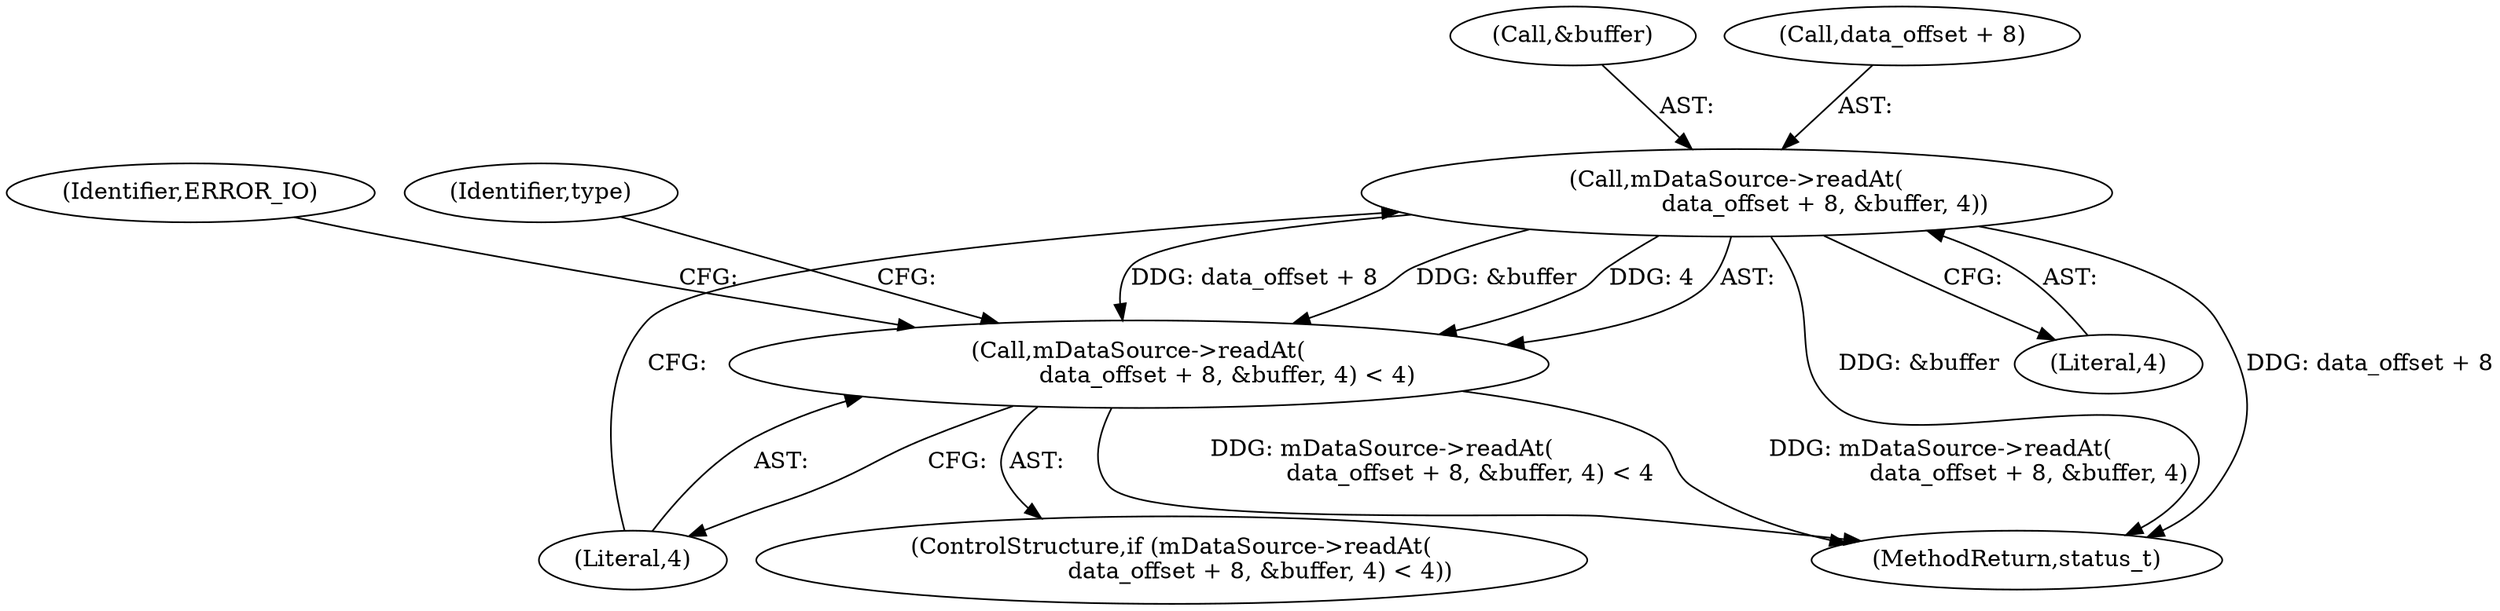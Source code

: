 digraph "0_Android_6fe85f7e15203e48df2cc3e8e1c4bc6ad49dc968@API" {
"1002605" [label="(Call,mDataSource->readAt(\n                        data_offset + 8, &buffer, 4))"];
"1002604" [label="(Call,mDataSource->readAt(\n                        data_offset + 8, &buffer, 4) < 4)"];
"1002609" [label="(Call,&buffer)"];
"1002604" [label="(Call,mDataSource->readAt(\n                        data_offset + 8, &buffer, 4) < 4)"];
"1002605" [label="(Call,mDataSource->readAt(\n                        data_offset + 8, &buffer, 4))"];
"1002927" [label="(MethodReturn,status_t)"];
"1002606" [label="(Call,data_offset + 8)"];
"1002611" [label="(Literal,4)"];
"1002603" [label="(ControlStructure,if (mDataSource->readAt(\n                        data_offset + 8, &buffer, 4) < 4))"];
"1002612" [label="(Literal,4)"];
"1002615" [label="(Identifier,ERROR_IO)"];
"1002618" [label="(Identifier,type)"];
"1002605" -> "1002604"  [label="AST: "];
"1002605" -> "1002611"  [label="CFG: "];
"1002606" -> "1002605"  [label="AST: "];
"1002609" -> "1002605"  [label="AST: "];
"1002611" -> "1002605"  [label="AST: "];
"1002612" -> "1002605"  [label="CFG: "];
"1002605" -> "1002927"  [label="DDG: &buffer"];
"1002605" -> "1002927"  [label="DDG: data_offset + 8"];
"1002605" -> "1002604"  [label="DDG: data_offset + 8"];
"1002605" -> "1002604"  [label="DDG: &buffer"];
"1002605" -> "1002604"  [label="DDG: 4"];
"1002604" -> "1002603"  [label="AST: "];
"1002604" -> "1002612"  [label="CFG: "];
"1002612" -> "1002604"  [label="AST: "];
"1002615" -> "1002604"  [label="CFG: "];
"1002618" -> "1002604"  [label="CFG: "];
"1002604" -> "1002927"  [label="DDG: mDataSource->readAt(\n                        data_offset + 8, &buffer, 4) < 4"];
"1002604" -> "1002927"  [label="DDG: mDataSource->readAt(\n                        data_offset + 8, &buffer, 4)"];
}
